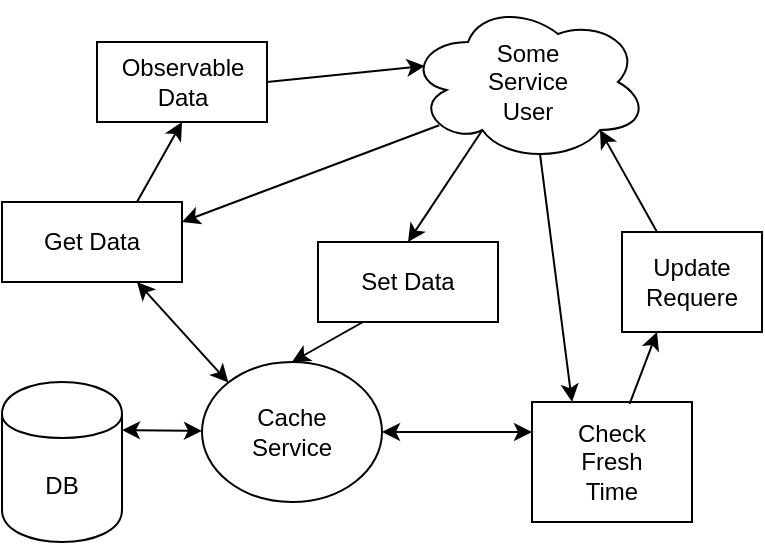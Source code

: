 <mxfile version="10.6.3" type="github"><diagram id="8pu292YIBm1Da3KjGMLI" name="Page-1"><mxGraphModel dx="1150" dy="635" grid="1" gridSize="10" guides="1" tooltips="1" connect="1" arrows="1" fold="1" page="1" pageScale="1" pageWidth="827" pageHeight="1169" math="0" shadow="0"><root><mxCell id="0"/><mxCell id="1" parent="0"/><mxCell id="L7kze_uK2NUpPR0Q1U4d-1" value="Cache&lt;br&gt;Service&lt;br&gt;" style="ellipse;whiteSpace=wrap;html=1;" parent="1" vertex="1"><mxGeometry x="190" y="230" width="90" height="70" as="geometry"/></mxCell><mxCell id="L7kze_uK2NUpPR0Q1U4d-4" value="DB&lt;br&gt;" style="shape=cylinder;whiteSpace=wrap;html=1;boundedLbl=1;backgroundOutline=1;" parent="1" vertex="1"><mxGeometry x="90" y="240" width="60" height="80" as="geometry"/></mxCell><mxCell id="L7kze_uK2NUpPR0Q1U4d-5" value="" style="endArrow=classic;startArrow=classic;html=1;exitX=1;exitY=0.3;exitDx=0;exitDy=0;" parent="1" source="L7kze_uK2NUpPR0Q1U4d-4" target="L7kze_uK2NUpPR0Q1U4d-1" edge="1"><mxGeometry width="50" height="50" relative="1" as="geometry"><mxPoint x="150" y="270" as="sourcePoint"/><mxPoint x="210" y="264" as="targetPoint"/></mxGeometry></mxCell><mxCell id="L7kze_uK2NUpPR0Q1U4d-6" value="Get Data&lt;br&gt;" style="rounded=0;whiteSpace=wrap;html=1;" parent="1" vertex="1"><mxGeometry x="90" y="150" width="90" height="40" as="geometry"/></mxCell><mxCell id="L7kze_uK2NUpPR0Q1U4d-8" value="Check&lt;br&gt;Fresh&lt;br&gt;Time&lt;br&gt;" style="rounded=0;whiteSpace=wrap;html=1;" parent="1" vertex="1"><mxGeometry x="355" y="250" width="80" height="60" as="geometry"/></mxCell><mxCell id="L7kze_uK2NUpPR0Q1U4d-11" value="Some &lt;br&gt;Service&lt;br&gt;User&lt;br&gt;" style="ellipse;shape=cloud;whiteSpace=wrap;html=1;" parent="1" vertex="1"><mxGeometry x="293" y="50" width="120" height="80" as="geometry"/></mxCell><mxCell id="L7kze_uK2NUpPR0Q1U4d-16" value="" style="endArrow=classic;startArrow=classic;html=1;entryX=0.75;entryY=1;entryDx=0;entryDy=0;exitX=0;exitY=0;exitDx=0;exitDy=0;" parent="1" source="L7kze_uK2NUpPR0Q1U4d-1" target="L7kze_uK2NUpPR0Q1U4d-6" edge="1"><mxGeometry width="50" height="50" relative="1" as="geometry"><mxPoint x="90" y="390" as="sourcePoint"/><mxPoint x="140" y="340" as="targetPoint"/></mxGeometry></mxCell><mxCell id="L7kze_uK2NUpPR0Q1U4d-17" value="" style="endArrow=classic;startArrow=classic;html=1;entryX=1;entryY=0.5;entryDx=0;entryDy=0;exitX=0;exitY=0.25;exitDx=0;exitDy=0;" parent="1" source="L7kze_uK2NUpPR0Q1U4d-8" target="L7kze_uK2NUpPR0Q1U4d-1" edge="1"><mxGeometry width="50" height="50" relative="1" as="geometry"><mxPoint x="230" y="320" as="sourcePoint"/><mxPoint x="280" y="270" as="targetPoint"/></mxGeometry></mxCell><mxCell id="L7kze_uK2NUpPR0Q1U4d-18" value="" style="endArrow=classic;html=1;exitX=0.55;exitY=0.95;exitDx=0;exitDy=0;exitPerimeter=0;entryX=0.25;entryY=0;entryDx=0;entryDy=0;" parent="1" source="L7kze_uK2NUpPR0Q1U4d-11" target="L7kze_uK2NUpPR0Q1U4d-8" edge="1"><mxGeometry width="50" height="50" relative="1" as="geometry"><mxPoint x="310" y="240" as="sourcePoint"/><mxPoint x="360" y="190" as="targetPoint"/></mxGeometry></mxCell><mxCell id="L7kze_uK2NUpPR0Q1U4d-19" value="Update&lt;br&gt;Requere&lt;br&gt;" style="rounded=0;whiteSpace=wrap;html=1;" parent="1" vertex="1"><mxGeometry x="400" y="165" width="70" height="50" as="geometry"/></mxCell><mxCell id="L7kze_uK2NUpPR0Q1U4d-20" value="" style="endArrow=classic;html=1;exitX=0.61;exitY=0.015;exitDx=0;exitDy=0;entryX=0.25;entryY=1;entryDx=0;entryDy=0;exitPerimeter=0;" parent="1" source="L7kze_uK2NUpPR0Q1U4d-8" target="L7kze_uK2NUpPR0Q1U4d-19" edge="1"><mxGeometry width="50" height="50" relative="1" as="geometry"><mxPoint x="460" y="290" as="sourcePoint"/><mxPoint x="510" y="240" as="targetPoint"/></mxGeometry></mxCell><mxCell id="L7kze_uK2NUpPR0Q1U4d-21" value="" style="endArrow=classic;html=1;exitX=0.25;exitY=0;exitDx=0;exitDy=0;entryX=0.8;entryY=0.8;entryDx=0;entryDy=0;entryPerimeter=0;" parent="1" source="L7kze_uK2NUpPR0Q1U4d-19" target="L7kze_uK2NUpPR0Q1U4d-11" edge="1"><mxGeometry width="50" height="50" relative="1" as="geometry"><mxPoint x="430" y="150" as="sourcePoint"/><mxPoint x="480" y="100" as="targetPoint"/></mxGeometry></mxCell><mxCell id="L7kze_uK2NUpPR0Q1U4d-23" value="Set Data&lt;br&gt;" style="rounded=0;whiteSpace=wrap;html=1;" parent="1" vertex="1"><mxGeometry x="248" y="170" width="90" height="40" as="geometry"/></mxCell><mxCell id="L7kze_uK2NUpPR0Q1U4d-27" value="" style="endArrow=classic;html=1;entryX=0.5;entryY=0;entryDx=0;entryDy=0;exitX=0.31;exitY=0.8;exitDx=0;exitDy=0;exitPerimeter=0;" parent="1" source="L7kze_uK2NUpPR0Q1U4d-11" target="L7kze_uK2NUpPR0Q1U4d-23" edge="1"><mxGeometry width="50" height="50" relative="1" as="geometry"><mxPoint x="90" y="390" as="sourcePoint"/><mxPoint x="140" y="340" as="targetPoint"/></mxGeometry></mxCell><mxCell id="L7kze_uK2NUpPR0Q1U4d-28" value="" style="endArrow=classic;html=1;entryX=0.5;entryY=0;entryDx=0;entryDy=0;exitX=0.25;exitY=1;exitDx=0;exitDy=0;" parent="1" source="L7kze_uK2NUpPR0Q1U4d-23" target="L7kze_uK2NUpPR0Q1U4d-1" edge="1"><mxGeometry width="50" height="50" relative="1" as="geometry"><mxPoint x="90" y="390" as="sourcePoint"/><mxPoint x="140" y="340" as="targetPoint"/></mxGeometry></mxCell><mxCell id="7lxlrcPZ1rf9dpFUEMdA-1" value="Observable&lt;br&gt;Data&lt;br&gt;" style="rounded=0;whiteSpace=wrap;html=1;" vertex="1" parent="1"><mxGeometry x="137.5" y="70" width="85" height="40" as="geometry"/></mxCell><mxCell id="7lxlrcPZ1rf9dpFUEMdA-2" value="" style="endArrow=classic;html=1;entryX=1;entryY=0.25;entryDx=0;entryDy=0;exitX=0.13;exitY=0.77;exitDx=0;exitDy=0;exitPerimeter=0;" edge="1" parent="1" source="L7kze_uK2NUpPR0Q1U4d-11" target="L7kze_uK2NUpPR0Q1U4d-6"><mxGeometry width="50" height="50" relative="1" as="geometry"><mxPoint x="90" y="390" as="sourcePoint"/><mxPoint x="140" y="340" as="targetPoint"/></mxGeometry></mxCell><mxCell id="7lxlrcPZ1rf9dpFUEMdA-3" value="" style="endArrow=classic;html=1;exitX=0.75;exitY=0;exitDx=0;exitDy=0;entryX=0.5;entryY=1;entryDx=0;entryDy=0;" edge="1" parent="1" source="L7kze_uK2NUpPR0Q1U4d-6" target="7lxlrcPZ1rf9dpFUEMdA-1"><mxGeometry width="50" height="50" relative="1" as="geometry"><mxPoint x="220" y="400" as="sourcePoint"/><mxPoint x="240" y="200" as="targetPoint"/></mxGeometry></mxCell><mxCell id="7lxlrcPZ1rf9dpFUEMdA-4" value="" style="endArrow=classic;html=1;exitX=1;exitY=0.5;exitDx=0;exitDy=0;entryX=0.07;entryY=0.4;entryDx=0;entryDy=0;entryPerimeter=0;" edge="1" parent="1" source="7lxlrcPZ1rf9dpFUEMdA-1" target="L7kze_uK2NUpPR0Q1U4d-11"><mxGeometry width="50" height="50" relative="1" as="geometry"><mxPoint x="260" y="90" as="sourcePoint"/><mxPoint x="310" y="40" as="targetPoint"/></mxGeometry></mxCell></root></mxGraphModel></diagram></mxfile>